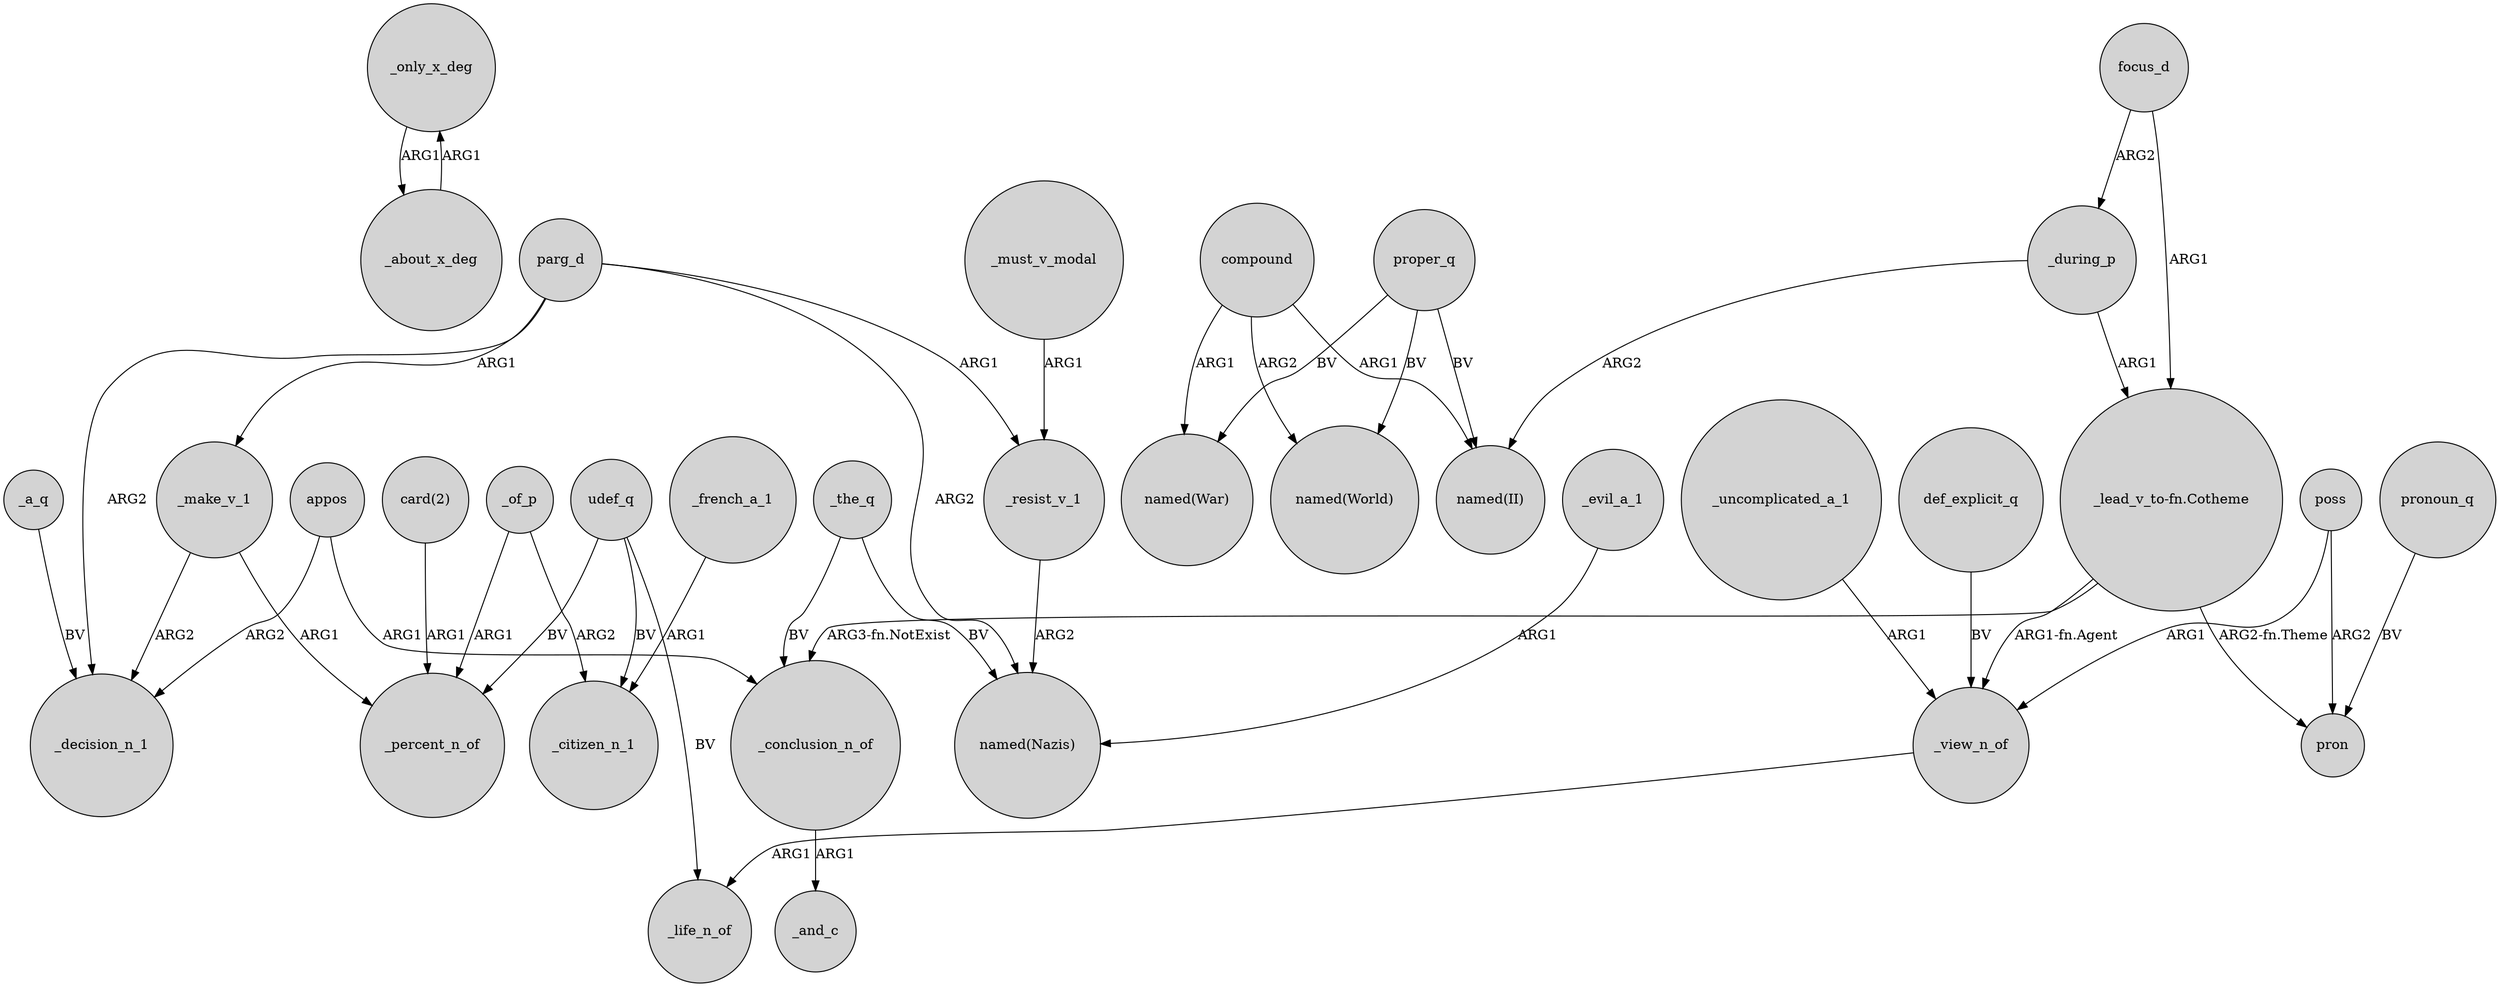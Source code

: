digraph {
	node [shape=circle style=filled]
	_only_x_deg -> _about_x_deg [label=ARG1]
	compound -> "named(II)" [label=ARG1]
	focus_d -> _during_p [label=ARG2]
	poss -> pron [label=ARG2]
	_uncomplicated_a_1 -> _view_n_of [label=ARG1]
	"_lead_v_to-fn.Cotheme" -> _conclusion_n_of [label="ARG3-fn.NotExist"]
	proper_q -> "named(II)" [label=BV]
	_conclusion_n_of -> _and_c [label=ARG1]
	udef_q -> _life_n_of [label=BV]
	parg_d -> _decision_n_1 [label=ARG2]
	"card(2)" -> _percent_n_of [label=ARG1]
	_french_a_1 -> _citizen_n_1 [label=ARG1]
	appos -> _conclusion_n_of [label=ARG1]
	_the_q -> _conclusion_n_of [label=BV]
	_about_x_deg -> _only_x_deg [label=ARG1]
	poss -> _view_n_of [label=ARG1]
	_of_p -> _percent_n_of [label=ARG1]
	pronoun_q -> pron [label=BV]
	appos -> _decision_n_1 [label=ARG2]
	parg_d -> "named(Nazis)" [label=ARG2]
	"_lead_v_to-fn.Cotheme" -> pron [label="ARG2-fn.Theme"]
	compound -> "named(World)" [label=ARG2]
	_must_v_modal -> _resist_v_1 [label=ARG1]
	_during_p -> "named(II)" [label=ARG2]
	parg_d -> _resist_v_1 [label=ARG1]
	_a_q -> _decision_n_1 [label=BV]
	_make_v_1 -> _percent_n_of [label=ARG1]
	proper_q -> "named(World)" [label=BV]
	def_explicit_q -> _view_n_of [label=BV]
	_evil_a_1 -> "named(Nazis)" [label=ARG1]
	_view_n_of -> _life_n_of [label=ARG1]
	compound -> "named(War)" [label=ARG1]
	_make_v_1 -> _decision_n_1 [label=ARG2]
	_resist_v_1 -> "named(Nazis)" [label=ARG2]
	_of_p -> _citizen_n_1 [label=ARG2]
	parg_d -> _make_v_1 [label=ARG1]
	proper_q -> "named(War)" [label=BV]
	udef_q -> _percent_n_of [label=BV]
	_the_q -> "named(Nazis)" [label=BV]
	udef_q -> _citizen_n_1 [label=BV]
	_during_p -> "_lead_v_to-fn.Cotheme" [label=ARG1]
	focus_d -> "_lead_v_to-fn.Cotheme" [label=ARG1]
	"_lead_v_to-fn.Cotheme" -> _view_n_of [label="ARG1-fn.Agent"]
}

